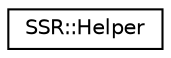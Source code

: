 digraph "Graphical Class Hierarchy"
{
  edge [fontname="Helvetica",fontsize="10",labelfontname="Helvetica",labelfontsize="10"];
  node [fontname="Helvetica",fontsize="10",shape=record];
  rankdir="LR";
  Node1 [label="SSR::Helper",height=0.2,width=0.4,color="black", fillcolor="white", style="filled",URL="$classSSR_1_1Helper.html"];
}
